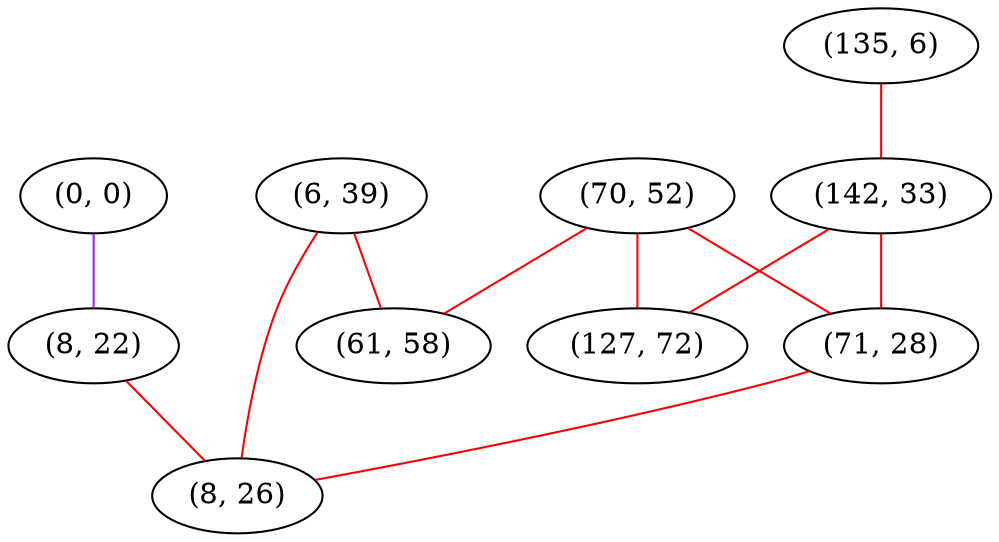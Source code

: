 graph "" {
"(0, 0)";
"(6, 39)";
"(8, 22)";
"(135, 6)";
"(70, 52)";
"(142, 33)";
"(71, 28)";
"(127, 72)";
"(61, 58)";
"(8, 26)";
"(0, 0)" -- "(8, 22)"  [color=purple, key=0, weight=4];
"(6, 39)" -- "(61, 58)"  [color=red, key=0, weight=1];
"(6, 39)" -- "(8, 26)"  [color=red, key=0, weight=1];
"(8, 22)" -- "(8, 26)"  [color=red, key=0, weight=1];
"(135, 6)" -- "(142, 33)"  [color=red, key=0, weight=1];
"(70, 52)" -- "(71, 28)"  [color=red, key=0, weight=1];
"(70, 52)" -- "(127, 72)"  [color=red, key=0, weight=1];
"(70, 52)" -- "(61, 58)"  [color=red, key=0, weight=1];
"(142, 33)" -- "(71, 28)"  [color=red, key=0, weight=1];
"(142, 33)" -- "(127, 72)"  [color=red, key=0, weight=1];
"(71, 28)" -- "(8, 26)"  [color=red, key=0, weight=1];
}
